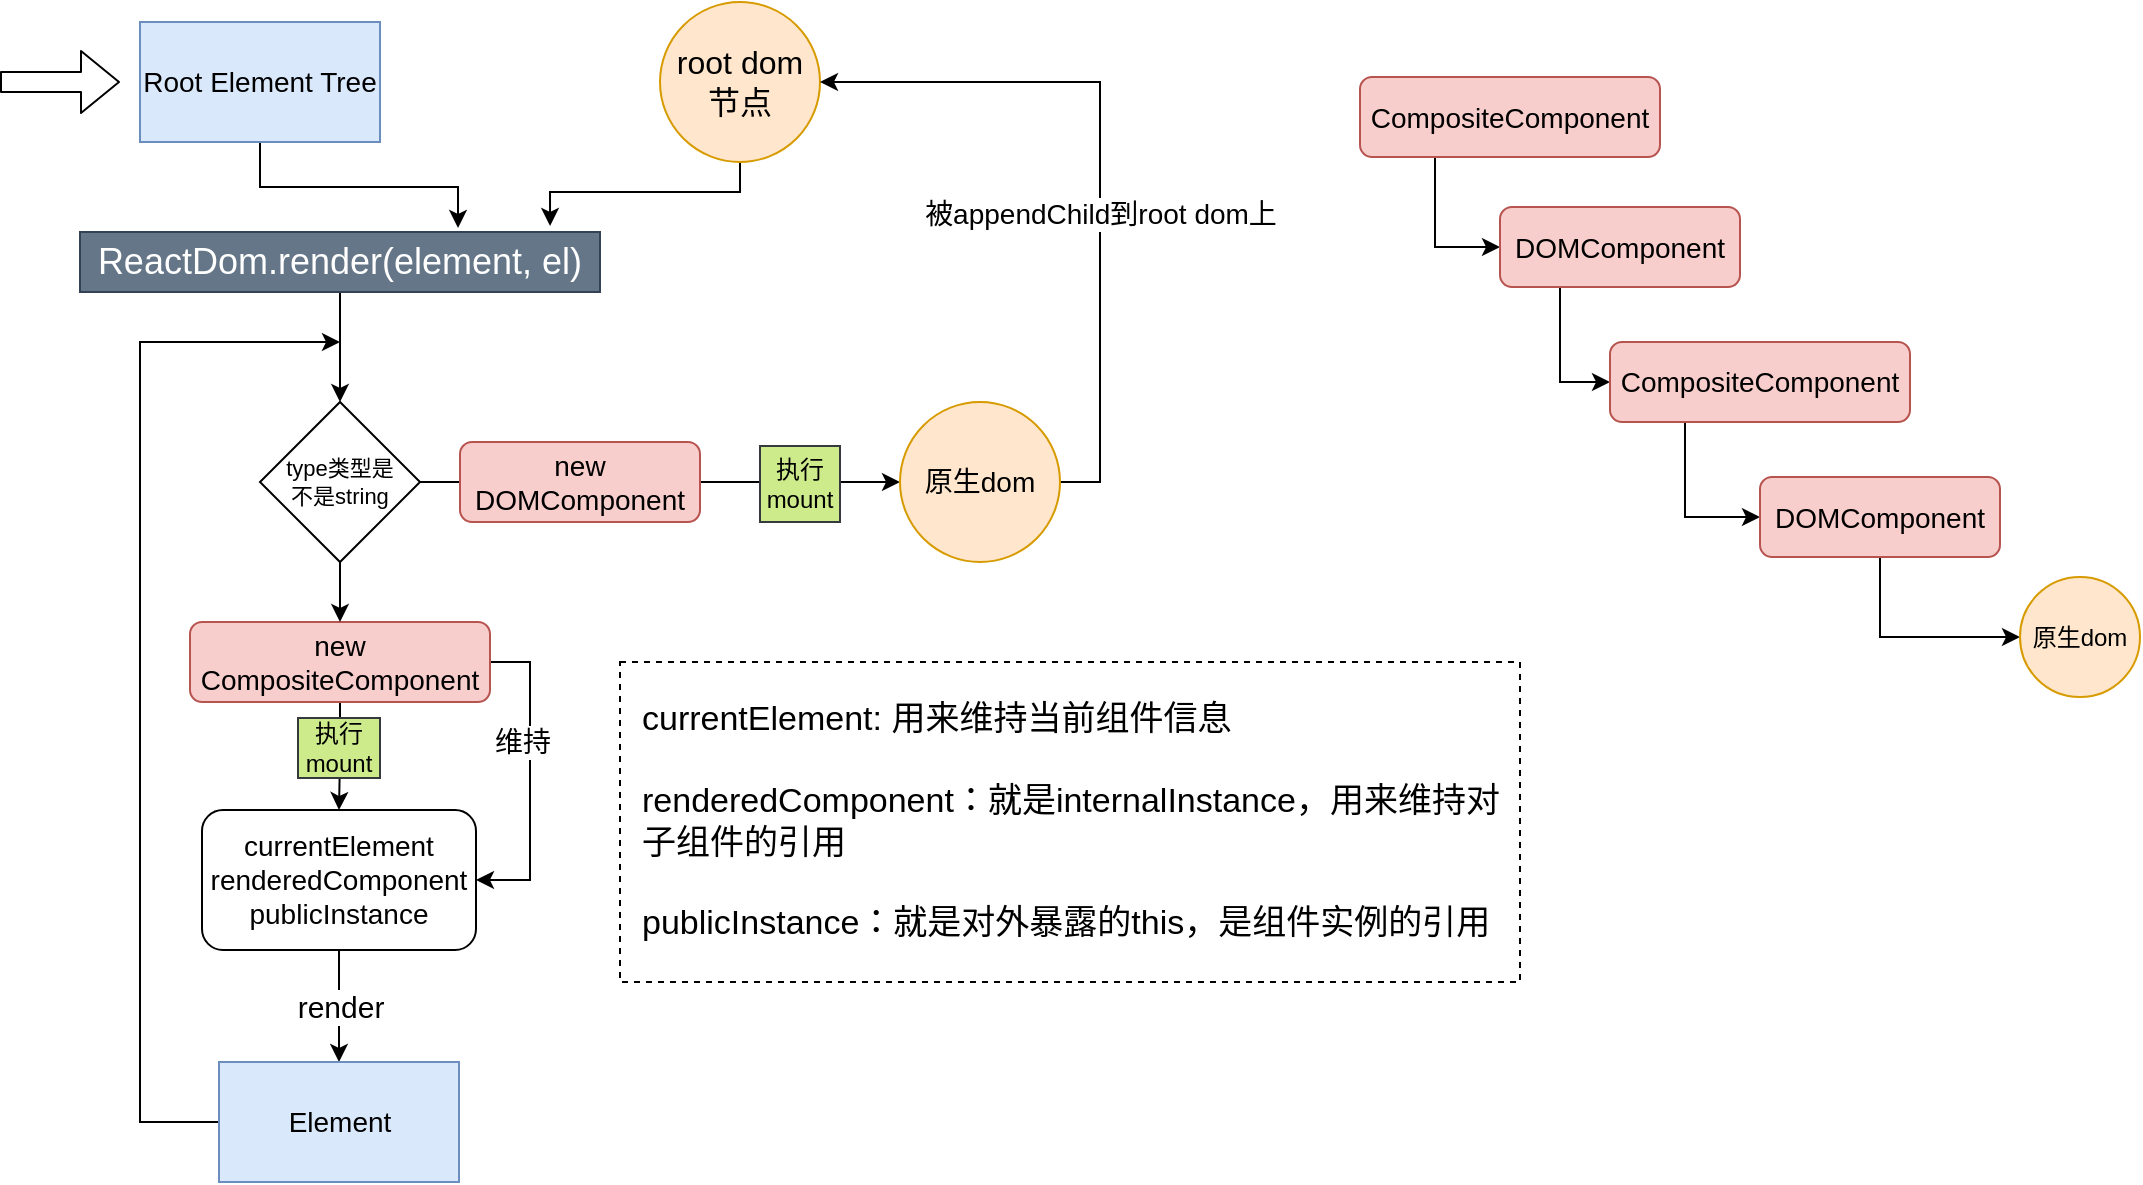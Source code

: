 <mxfile version="10.6.1" type="github"><diagram id="Ywp1R6odREhziy9XKl_r" name="Page-1"><mxGraphModel dx="1332" dy="755" grid="1" gridSize="10" guides="1" tooltips="1" connect="1" arrows="1" fold="1" page="1" pageScale="1" pageWidth="827" pageHeight="1169" math="0" shadow="0"><root><mxCell id="0"/><mxCell id="1" parent="0"/><mxCell id="y3sTaQJ3ydwHH7OFKgNm-14" style="edgeStyle=orthogonalEdgeStyle;rounded=0;orthogonalLoop=1;jettySize=auto;html=1;exitX=0.5;exitY=1;exitDx=0;exitDy=0;entryX=0.727;entryY=-0.067;entryDx=0;entryDy=0;entryPerimeter=0;fontSize=18;" edge="1" parent="1" source="y3sTaQJ3ydwHH7OFKgNm-1" target="y3sTaQJ3ydwHH7OFKgNm-10"><mxGeometry relative="1" as="geometry"/></mxCell><mxCell id="y3sTaQJ3ydwHH7OFKgNm-1" value="Root Element Tree" style="rounded=0;whiteSpace=wrap;html=1;fontSize=14;fillColor=#dae8fc;strokeColor=#6c8ebf;" vertex="1" parent="1"><mxGeometry x="100" y="120" width="120" height="60" as="geometry"/></mxCell><mxCell id="y3sTaQJ3ydwHH7OFKgNm-19" style="edgeStyle=orthogonalEdgeStyle;rounded=0;orthogonalLoop=1;jettySize=auto;html=1;exitX=0.5;exitY=1;exitDx=0;exitDy=0;entryX=0.5;entryY=0;entryDx=0;entryDy=0;fontSize=18;" edge="1" parent="1" source="y3sTaQJ3ydwHH7OFKgNm-10" target="y3sTaQJ3ydwHH7OFKgNm-18"><mxGeometry relative="1" as="geometry"/></mxCell><mxCell id="y3sTaQJ3ydwHH7OFKgNm-10" value="ReactDom.render(element, el)" style="text;html=1;strokeColor=#314354;fillColor=#647687;align=center;verticalAlign=middle;whiteSpace=wrap;rounded=0;fontSize=18;fontColor=#ffffff;" vertex="1" parent="1"><mxGeometry x="70" y="225" width="260" height="30" as="geometry"/></mxCell><mxCell id="y3sTaQJ3ydwHH7OFKgNm-17" style="edgeStyle=orthogonalEdgeStyle;rounded=0;orthogonalLoop=1;jettySize=auto;html=1;exitX=0.5;exitY=1;exitDx=0;exitDy=0;entryX=0.904;entryY=-0.1;entryDx=0;entryDy=0;entryPerimeter=0;fontSize=18;" edge="1" parent="1" source="y3sTaQJ3ydwHH7OFKgNm-11" target="y3sTaQJ3ydwHH7OFKgNm-10"><mxGeometry relative="1" as="geometry"><Array as="points"><mxPoint x="400" y="205"/><mxPoint x="305" y="205"/></Array></mxGeometry></mxCell><mxCell id="y3sTaQJ3ydwHH7OFKgNm-11" value="root dom节点" style="ellipse;whiteSpace=wrap;html=1;aspect=fixed;fontSize=16;fillColor=#ffe6cc;strokeColor=#d79b00;" vertex="1" parent="1"><mxGeometry x="360" y="110" width="80" height="80" as="geometry"/></mxCell><mxCell id="y3sTaQJ3ydwHH7OFKgNm-21" value="" style="edgeStyle=orthogonalEdgeStyle;rounded=0;orthogonalLoop=1;jettySize=auto;html=1;fontSize=14;entryX=0;entryY=0.5;entryDx=0;entryDy=0;" edge="1" parent="1" source="y3sTaQJ3ydwHH7OFKgNm-18" target="y3sTaQJ3ydwHH7OFKgNm-22"><mxGeometry relative="1" as="geometry"><mxPoint x="320" y="390" as="targetPoint"/></mxGeometry></mxCell><mxCell id="y3sTaQJ3ydwHH7OFKgNm-18" value="type类型是&lt;br style=&quot;font-size: 11px&quot;&gt;不是string&lt;br style=&quot;font-size: 11px&quot;&gt;" style="rhombus;whiteSpace=wrap;html=1;fontSize=11;" vertex="1" parent="1"><mxGeometry x="160" y="310" width="80" height="80" as="geometry"/></mxCell><mxCell id="y3sTaQJ3ydwHH7OFKgNm-30" style="edgeStyle=orthogonalEdgeStyle;rounded=0;orthogonalLoop=1;jettySize=auto;html=1;exitX=1;exitY=0.5;exitDx=0;exitDy=0;entryX=1;entryY=0.5;entryDx=0;entryDy=0;fontSize=14;" edge="1" parent="1" source="y3sTaQJ3ydwHH7OFKgNm-22" target="y3sTaQJ3ydwHH7OFKgNm-11"><mxGeometry relative="1" as="geometry"><Array as="points"><mxPoint x="580" y="350"/><mxPoint x="580" y="150"/></Array></mxGeometry></mxCell><mxCell id="y3sTaQJ3ydwHH7OFKgNm-31" value="被appendChild到root dom上" style="text;html=1;resizable=0;points=[];align=center;verticalAlign=middle;labelBackgroundColor=#ffffff;fontSize=14;" vertex="1" connectable="0" parent="y3sTaQJ3ydwHH7OFKgNm-30"><mxGeometry x="0.185" relative="1" as="geometry"><mxPoint y="59" as="offset"/></mxGeometry></mxCell><mxCell id="y3sTaQJ3ydwHH7OFKgNm-22" value="原生dom" style="ellipse;whiteSpace=wrap;html=1;aspect=fixed;fontSize=14;fillColor=#ffe6cc;strokeColor=#d79b00;" vertex="1" parent="1"><mxGeometry x="480" y="310" width="80" height="80" as="geometry"/></mxCell><mxCell id="y3sTaQJ3ydwHH7OFKgNm-35" value="render" style="edgeStyle=orthogonalEdgeStyle;rounded=0;orthogonalLoop=1;jettySize=auto;html=1;exitX=0.5;exitY=1;exitDx=0;exitDy=0;entryX=0.5;entryY=0;entryDx=0;entryDy=0;fontSize=15;" edge="1" parent="1" source="y3sTaQJ3ydwHH7OFKgNm-25" target="y3sTaQJ3ydwHH7OFKgNm-27"><mxGeometry relative="1" as="geometry"/></mxCell><mxCell id="y3sTaQJ3ydwHH7OFKgNm-25" value="currentElement&lt;br&gt;renderedComponent&lt;br&gt;publicInstance&lt;br&gt;" style="rounded=1;whiteSpace=wrap;html=1;fontSize=14;" vertex="1" parent="1"><mxGeometry x="131" y="514" width="137" height="70" as="geometry"/></mxCell><mxCell id="y3sTaQJ3ydwHH7OFKgNm-29" style="edgeStyle=orthogonalEdgeStyle;rounded=0;orthogonalLoop=1;jettySize=auto;html=1;exitX=0;exitY=0.5;exitDx=0;exitDy=0;fontSize=14;" edge="1" parent="1" source="y3sTaQJ3ydwHH7OFKgNm-27"><mxGeometry relative="1" as="geometry"><mxPoint x="200" y="280" as="targetPoint"/><Array as="points"><mxPoint x="100" y="670"/><mxPoint x="100" y="280"/></Array></mxGeometry></mxCell><mxCell id="y3sTaQJ3ydwHH7OFKgNm-27" value="Element" style="rounded=0;whiteSpace=wrap;html=1;fontSize=14;fillColor=#dae8fc;strokeColor=#6c8ebf;" vertex="1" parent="1"><mxGeometry x="139.5" y="640" width="120" height="60" as="geometry"/></mxCell><mxCell id="y3sTaQJ3ydwHH7OFKgNm-32" value="" style="shape=flexArrow;endArrow=classic;html=1;fontSize=14;" edge="1" parent="1"><mxGeometry width="50" height="50" relative="1" as="geometry"><mxPoint x="30" y="150" as="sourcePoint"/><mxPoint x="90" y="150" as="targetPoint"/></mxGeometry></mxCell><mxCell id="y3sTaQJ3ydwHH7OFKgNm-58" style="edgeStyle=orthogonalEdgeStyle;rounded=0;orthogonalLoop=1;jettySize=auto;html=1;exitX=0.5;exitY=1;exitDx=0;exitDy=0;entryX=0.5;entryY=0;entryDx=0;entryDy=0;fontSize=12;" edge="1" parent="1" source="y3sTaQJ3ydwHH7OFKgNm-36" target="y3sTaQJ3ydwHH7OFKgNm-25"><mxGeometry relative="1" as="geometry"/></mxCell><mxCell id="y3sTaQJ3ydwHH7OFKgNm-79" style="edgeStyle=orthogonalEdgeStyle;rounded=0;orthogonalLoop=1;jettySize=auto;html=1;exitX=1;exitY=0.5;exitDx=0;exitDy=0;entryX=1;entryY=0.5;entryDx=0;entryDy=0;fontSize=14;" edge="1" parent="1" source="y3sTaQJ3ydwHH7OFKgNm-36" target="y3sTaQJ3ydwHH7OFKgNm-25"><mxGeometry relative="1" as="geometry"/></mxCell><mxCell id="y3sTaQJ3ydwHH7OFKgNm-80" value="维持" style="text;html=1;resizable=0;points=[];align=center;verticalAlign=middle;labelBackgroundColor=#ffffff;fontSize=14;" vertex="1" connectable="0" parent="y3sTaQJ3ydwHH7OFKgNm-79"><mxGeometry x="-0.232" y="-4" relative="1" as="geometry"><mxPoint as="offset"/></mxGeometry></mxCell><mxCell id="y3sTaQJ3ydwHH7OFKgNm-36" value="new&lt;br&gt;CompositeComponent" style="rounded=1;whiteSpace=wrap;html=1;fontSize=14;fillColor=#f8cecc;strokeColor=#b85450;" vertex="1" parent="1"><mxGeometry x="125" y="420" width="150" height="40" as="geometry"/></mxCell><mxCell id="y3sTaQJ3ydwHH7OFKgNm-37" value="new&lt;br&gt;DOMComponent" style="rounded=1;whiteSpace=wrap;html=1;fontSize=14;fillColor=#f8cecc;strokeColor=#b85450;" vertex="1" parent="1"><mxGeometry x="260" y="330" width="120" height="40" as="geometry"/></mxCell><mxCell id="y3sTaQJ3ydwHH7OFKgNm-53" style="edgeStyle=orthogonalEdgeStyle;rounded=0;orthogonalLoop=1;jettySize=auto;html=1;exitX=0.25;exitY=1;exitDx=0;exitDy=0;entryX=0;entryY=0.5;entryDx=0;entryDy=0;fontSize=12;" edge="1" parent="1" source="y3sTaQJ3ydwHH7OFKgNm-44" target="y3sTaQJ3ydwHH7OFKgNm-45"><mxGeometry relative="1" as="geometry"/></mxCell><mxCell id="y3sTaQJ3ydwHH7OFKgNm-44" value="CompositeComponent" style="rounded=1;whiteSpace=wrap;html=1;fontSize=14;fillColor=#f8cecc;strokeColor=#b85450;" vertex="1" parent="1"><mxGeometry x="710" y="147.5" width="150" height="40" as="geometry"/></mxCell><mxCell id="y3sTaQJ3ydwHH7OFKgNm-54" style="edgeStyle=orthogonalEdgeStyle;rounded=0;orthogonalLoop=1;jettySize=auto;html=1;exitX=0.25;exitY=1;exitDx=0;exitDy=0;entryX=0;entryY=0.5;entryDx=0;entryDy=0;fontSize=12;" edge="1" parent="1" source="y3sTaQJ3ydwHH7OFKgNm-45" target="y3sTaQJ3ydwHH7OFKgNm-51"><mxGeometry relative="1" as="geometry"/></mxCell><mxCell id="y3sTaQJ3ydwHH7OFKgNm-45" value="DOMComponent" style="rounded=1;whiteSpace=wrap;html=1;fontSize=14;fillColor=#f8cecc;strokeColor=#b85450;" vertex="1" parent="1"><mxGeometry x="780" y="212.5" width="120" height="40" as="geometry"/></mxCell><mxCell id="y3sTaQJ3ydwHH7OFKgNm-55" style="edgeStyle=orthogonalEdgeStyle;rounded=0;orthogonalLoop=1;jettySize=auto;html=1;exitX=0.25;exitY=1;exitDx=0;exitDy=0;entryX=0;entryY=0.5;entryDx=0;entryDy=0;fontSize=12;" edge="1" parent="1" source="y3sTaQJ3ydwHH7OFKgNm-51" target="y3sTaQJ3ydwHH7OFKgNm-52"><mxGeometry relative="1" as="geometry"/></mxCell><mxCell id="y3sTaQJ3ydwHH7OFKgNm-51" value="CompositeComponent" style="rounded=1;whiteSpace=wrap;html=1;fontSize=14;fillColor=#f8cecc;strokeColor=#b85450;" vertex="1" parent="1"><mxGeometry x="835" y="280" width="150" height="40" as="geometry"/></mxCell><mxCell id="y3sTaQJ3ydwHH7OFKgNm-65" style="edgeStyle=orthogonalEdgeStyle;rounded=0;orthogonalLoop=1;jettySize=auto;html=1;exitX=0.5;exitY=1;exitDx=0;exitDy=0;entryX=0;entryY=0.5;entryDx=0;entryDy=0;fontSize=12;" edge="1" parent="1" source="y3sTaQJ3ydwHH7OFKgNm-52" target="y3sTaQJ3ydwHH7OFKgNm-64"><mxGeometry relative="1" as="geometry"/></mxCell><mxCell id="y3sTaQJ3ydwHH7OFKgNm-52" value="DOMComponent" style="rounded=1;whiteSpace=wrap;html=1;fontSize=14;fillColor=#f8cecc;strokeColor=#b85450;" vertex="1" parent="1"><mxGeometry x="910" y="347.5" width="120" height="40" as="geometry"/></mxCell><mxCell id="y3sTaQJ3ydwHH7OFKgNm-57" value="" style="edgeStyle=orthogonalEdgeStyle;rounded=0;orthogonalLoop=1;jettySize=auto;html=1;exitX=0.5;exitY=1;exitDx=0;exitDy=0;fontSize=14;" edge="1" parent="1" source="y3sTaQJ3ydwHH7OFKgNm-18" target="y3sTaQJ3ydwHH7OFKgNm-36"><mxGeometry x="-0.818" y="-10" relative="1" as="geometry"><mxPoint x="200" y="420" as="targetPoint"/><mxPoint x="200" y="390" as="sourcePoint"/><mxPoint as="offset"/></mxGeometry></mxCell><mxCell id="y3sTaQJ3ydwHH7OFKgNm-59" value="执行mount" style="text;html=1;strokeColor=#36393d;fillColor=#cdeb8b;align=center;verticalAlign=middle;whiteSpace=wrap;rounded=0;fontSize=12;" vertex="1" parent="1"><mxGeometry x="179" y="468" width="41" height="30" as="geometry"/></mxCell><mxCell id="y3sTaQJ3ydwHH7OFKgNm-60" value="执行mount" style="text;html=1;strokeColor=#36393d;fillColor=#cdeb8b;align=center;verticalAlign=middle;whiteSpace=wrap;rounded=0;fontSize=12;" vertex="1" parent="1"><mxGeometry x="410" y="332" width="40" height="38" as="geometry"/></mxCell><mxCell id="y3sTaQJ3ydwHH7OFKgNm-64" value="原生dom" style="ellipse;whiteSpace=wrap;html=1;aspect=fixed;fontSize=12;fillColor=#ffe6cc;strokeColor=#d79b00;" vertex="1" parent="1"><mxGeometry x="1040" y="397.5" width="60" height="60" as="geometry"/></mxCell><mxCell id="y3sTaQJ3ydwHH7OFKgNm-81" value="currentElement: 用来维持当前组件信息&lt;br style=&quot;font-size: 17px;&quot;&gt;&lt;br style=&quot;font-size: 17px;&quot;&gt;renderedComponent：就是internalInstance，用来维持对子组件的引用&lt;br style=&quot;font-size: 17px;&quot;&gt;&lt;br style=&quot;font-size: 17px;&quot;&gt;publicInstance：就是对外暴露的this，是组件实例的引用&lt;br style=&quot;font-size: 17px;&quot;&gt;" style="rounded=0;whiteSpace=wrap;html=1;fontSize=17;dashed=1;align=left;spacingLeft=9;" vertex="1" parent="1"><mxGeometry x="340" y="440" width="450" height="160" as="geometry"/></mxCell></root></mxGraphModel></diagram></mxfile>